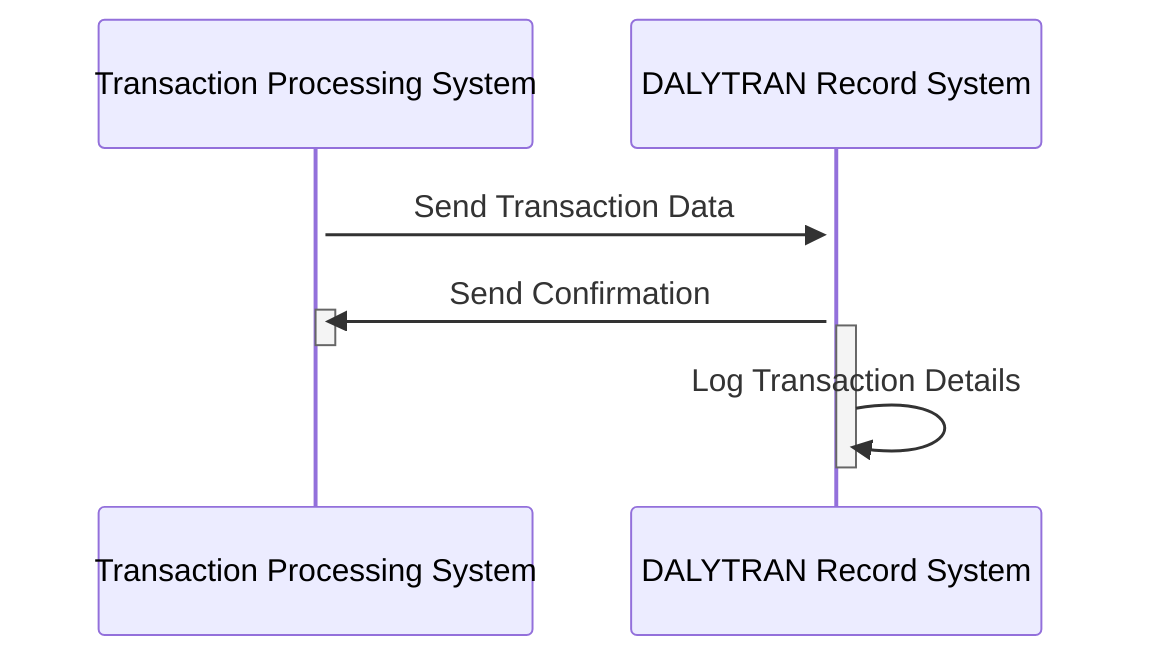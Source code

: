 sequenceDiagram
    participant Transaction Processing System
    participant DALYTRAN Record System

    activate Transaction Processing System
    Transaction Processing System->>+DALYTRAN Record System: Send Transaction Data
    DALYTRAN Record System->>+Transaction Processing System: Send Confirmation
    deactivate Transaction Processing System
    activate DALYTRAN Record System
    DALYTRAN Record System->>DALYTRAN Record System: Log Transaction Details
    deactivate DALYTRAN Record System